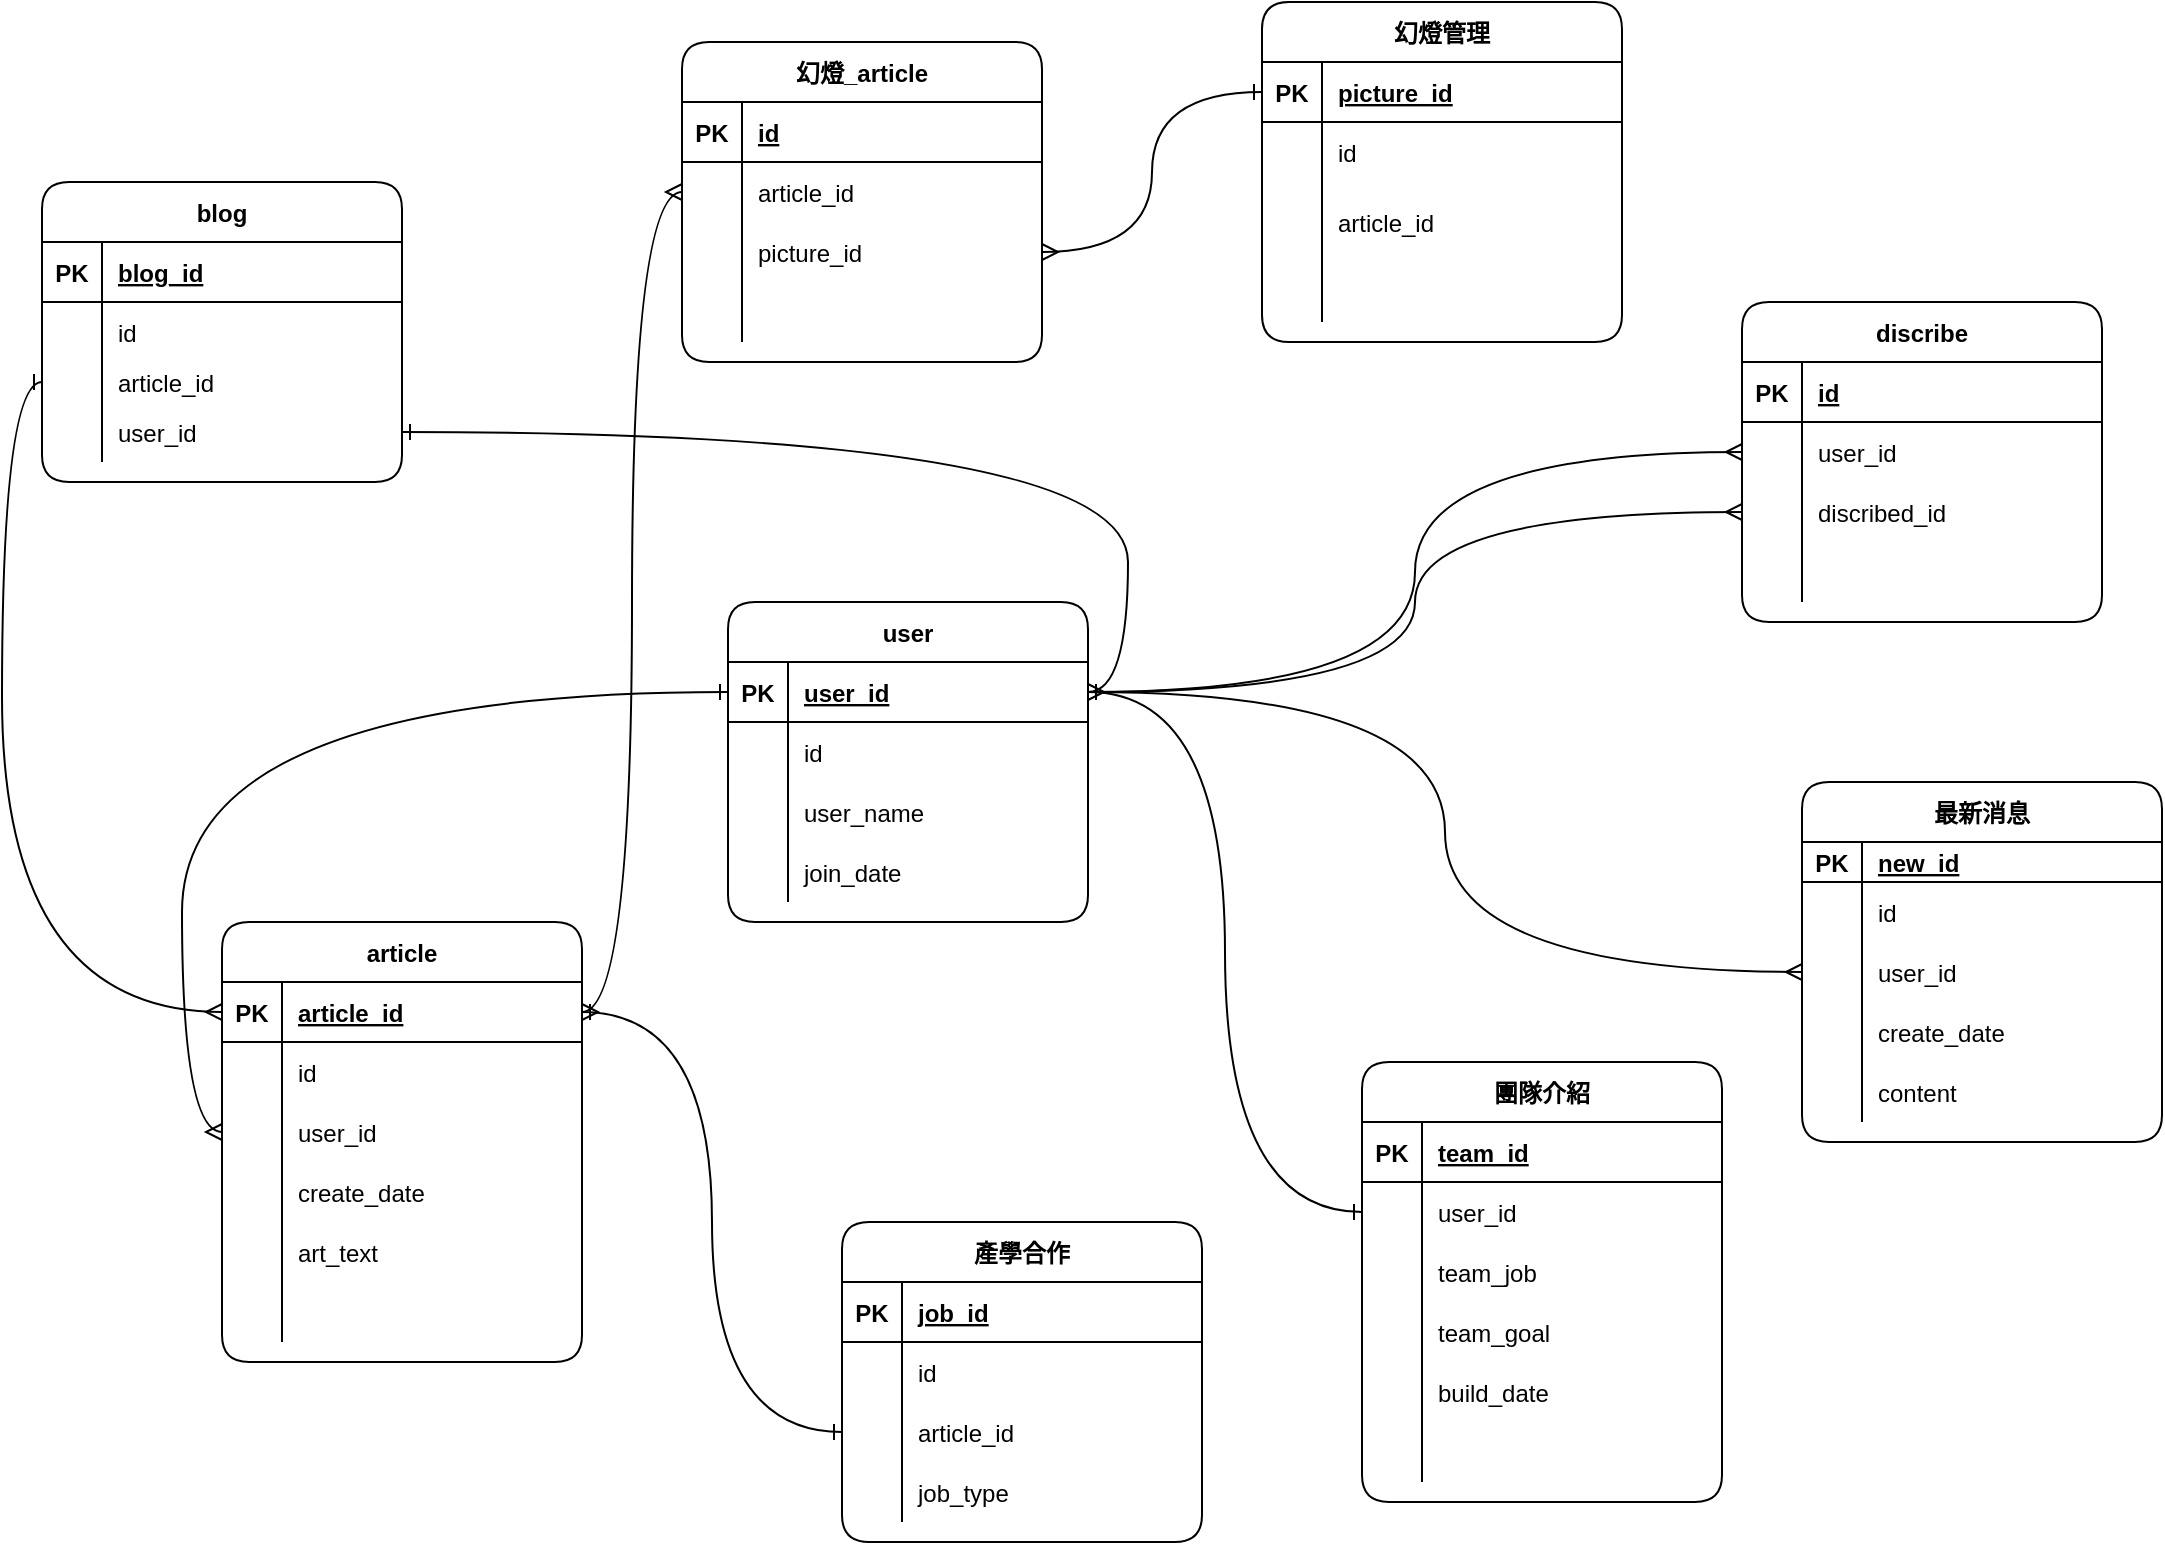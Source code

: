 <mxfile version="14.0.1" type="github">
  <diagram id="R2lEEEUBdFMjLlhIrx00" name="Page-1">
    <mxGraphModel dx="1422" dy="762" grid="1" gridSize="10" guides="1" tooltips="1" connect="1" arrows="1" fold="1" page="1" pageScale="1" pageWidth="583" pageHeight="827" math="0" shadow="0" extFonts="Permanent Marker^https://fonts.googleapis.com/css?family=Permanent+Marker">
      <root>
        <mxCell id="0" />
        <mxCell id="1" parent="0" />
        <mxCell id="cPtPqXqM4NVwdwL7rHtW-1" value="最新消息" style="shape=table;startSize=30;container=1;collapsible=1;childLayout=tableLayout;fixedRows=1;rowLines=0;fontStyle=1;align=center;resizeLast=1;rounded=1;" parent="1" vertex="1">
          <mxGeometry x="940" y="420" width="180" height="180" as="geometry" />
        </mxCell>
        <mxCell id="cPtPqXqM4NVwdwL7rHtW-2" value="" style="shape=partialRectangle;collapsible=0;dropTarget=0;pointerEvents=0;fillColor=none;top=0;left=0;bottom=1;right=0;points=[[0,0.5],[1,0.5]];portConstraint=eastwest;rounded=1;" parent="cPtPqXqM4NVwdwL7rHtW-1" vertex="1">
          <mxGeometry y="30" width="180" height="20" as="geometry" />
        </mxCell>
        <mxCell id="cPtPqXqM4NVwdwL7rHtW-3" value="PK" style="shape=partialRectangle;connectable=0;fillColor=none;top=0;left=0;bottom=0;right=0;fontStyle=1;overflow=hidden;rounded=1;" parent="cPtPqXqM4NVwdwL7rHtW-2" vertex="1">
          <mxGeometry width="30" height="20" as="geometry" />
        </mxCell>
        <mxCell id="cPtPqXqM4NVwdwL7rHtW-4" value="new_id" style="shape=partialRectangle;connectable=0;fillColor=none;top=0;left=0;bottom=0;right=0;align=left;spacingLeft=6;fontStyle=5;overflow=hidden;rounded=1;" parent="cPtPqXqM4NVwdwL7rHtW-2" vertex="1">
          <mxGeometry x="30" width="150" height="20" as="geometry" />
        </mxCell>
        <mxCell id="cPtPqXqM4NVwdwL7rHtW-5" value="" style="shape=partialRectangle;collapsible=0;dropTarget=0;pointerEvents=0;fillColor=none;top=0;left=0;bottom=0;right=0;points=[[0,0.5],[1,0.5]];portConstraint=eastwest;rounded=1;" parent="cPtPqXqM4NVwdwL7rHtW-1" vertex="1">
          <mxGeometry y="50" width="180" height="30" as="geometry" />
        </mxCell>
        <mxCell id="cPtPqXqM4NVwdwL7rHtW-6" value="" style="shape=partialRectangle;connectable=0;fillColor=none;top=0;left=0;bottom=0;right=0;editable=1;overflow=hidden;rounded=1;" parent="cPtPqXqM4NVwdwL7rHtW-5" vertex="1">
          <mxGeometry width="30" height="30" as="geometry" />
        </mxCell>
        <mxCell id="cPtPqXqM4NVwdwL7rHtW-7" value="id" style="shape=partialRectangle;connectable=0;fillColor=none;top=0;left=0;bottom=0;right=0;align=left;spacingLeft=6;overflow=hidden;rounded=1;" parent="cPtPqXqM4NVwdwL7rHtW-5" vertex="1">
          <mxGeometry x="30" width="150" height="30" as="geometry" />
        </mxCell>
        <mxCell id="cPtPqXqM4NVwdwL7rHtW-8" value="" style="shape=partialRectangle;collapsible=0;dropTarget=0;pointerEvents=0;fillColor=none;top=0;left=0;bottom=0;right=0;points=[[0,0.5],[1,0.5]];portConstraint=eastwest;rounded=1;" parent="cPtPqXqM4NVwdwL7rHtW-1" vertex="1">
          <mxGeometry y="80" width="180" height="30" as="geometry" />
        </mxCell>
        <mxCell id="cPtPqXqM4NVwdwL7rHtW-9" value="" style="shape=partialRectangle;connectable=0;fillColor=none;top=0;left=0;bottom=0;right=0;editable=1;overflow=hidden;rounded=1;" parent="cPtPqXqM4NVwdwL7rHtW-8" vertex="1">
          <mxGeometry width="30" height="30" as="geometry" />
        </mxCell>
        <mxCell id="cPtPqXqM4NVwdwL7rHtW-10" value="user_id" style="shape=partialRectangle;connectable=0;fillColor=none;top=0;left=0;bottom=0;right=0;align=left;spacingLeft=6;overflow=hidden;rounded=1;" parent="cPtPqXqM4NVwdwL7rHtW-8" vertex="1">
          <mxGeometry x="30" width="150" height="30" as="geometry" />
        </mxCell>
        <mxCell id="cPtPqXqM4NVwdwL7rHtW-11" value="" style="shape=partialRectangle;collapsible=0;dropTarget=0;pointerEvents=0;fillColor=none;top=0;left=0;bottom=0;right=0;points=[[0,0.5],[1,0.5]];portConstraint=eastwest;rounded=1;" parent="cPtPqXqM4NVwdwL7rHtW-1" vertex="1">
          <mxGeometry y="110" width="180" height="30" as="geometry" />
        </mxCell>
        <mxCell id="cPtPqXqM4NVwdwL7rHtW-12" value="" style="shape=partialRectangle;connectable=0;fillColor=none;top=0;left=0;bottom=0;right=0;editable=1;overflow=hidden;rounded=1;" parent="cPtPqXqM4NVwdwL7rHtW-11" vertex="1">
          <mxGeometry width="30" height="30" as="geometry" />
        </mxCell>
        <mxCell id="cPtPqXqM4NVwdwL7rHtW-13" value="create_date" style="shape=partialRectangle;connectable=0;fillColor=none;top=0;left=0;bottom=0;right=0;align=left;spacingLeft=6;overflow=hidden;rounded=1;" parent="cPtPqXqM4NVwdwL7rHtW-11" vertex="1">
          <mxGeometry x="30" width="150" height="30" as="geometry" />
        </mxCell>
        <mxCell id="cPtPqXqM4NVwdwL7rHtW-100" value="" style="shape=partialRectangle;collapsible=0;dropTarget=0;pointerEvents=0;fillColor=none;top=0;left=0;bottom=0;right=0;points=[[0,0.5],[1,0.5]];portConstraint=eastwest;rounded=1;" parent="cPtPqXqM4NVwdwL7rHtW-1" vertex="1">
          <mxGeometry y="140" width="180" height="30" as="geometry" />
        </mxCell>
        <mxCell id="cPtPqXqM4NVwdwL7rHtW-101" value="" style="shape=partialRectangle;connectable=0;fillColor=none;top=0;left=0;bottom=0;right=0;editable=1;overflow=hidden;rounded=1;" parent="cPtPqXqM4NVwdwL7rHtW-100" vertex="1">
          <mxGeometry width="30" height="30" as="geometry" />
        </mxCell>
        <mxCell id="cPtPqXqM4NVwdwL7rHtW-102" value="content" style="shape=partialRectangle;connectable=0;fillColor=none;top=0;left=0;bottom=0;right=0;align=left;spacingLeft=6;overflow=hidden;rounded=1;" parent="cPtPqXqM4NVwdwL7rHtW-100" vertex="1">
          <mxGeometry x="30" width="150" height="30" as="geometry" />
        </mxCell>
        <mxCell id="cPtPqXqM4NVwdwL7rHtW-14" value="user" style="shape=table;startSize=30;container=1;collapsible=1;childLayout=tableLayout;fixedRows=1;rowLines=0;fontStyle=1;align=center;resizeLast=1;rounded=1;" parent="1" vertex="1">
          <mxGeometry x="403" y="330" width="180" height="160" as="geometry" />
        </mxCell>
        <mxCell id="cPtPqXqM4NVwdwL7rHtW-15" value="" style="shape=partialRectangle;collapsible=0;dropTarget=0;pointerEvents=0;fillColor=none;top=0;left=0;bottom=1;right=0;points=[[0,0.5],[1,0.5]];portConstraint=eastwest;rounded=1;" parent="cPtPqXqM4NVwdwL7rHtW-14" vertex="1">
          <mxGeometry y="30" width="180" height="30" as="geometry" />
        </mxCell>
        <mxCell id="cPtPqXqM4NVwdwL7rHtW-16" value="PK" style="shape=partialRectangle;connectable=0;fillColor=none;top=0;left=0;bottom=0;right=0;fontStyle=1;overflow=hidden;rounded=1;" parent="cPtPqXqM4NVwdwL7rHtW-15" vertex="1">
          <mxGeometry width="30" height="30" as="geometry" />
        </mxCell>
        <mxCell id="cPtPqXqM4NVwdwL7rHtW-17" value="user_id" style="shape=partialRectangle;connectable=0;fillColor=none;top=0;left=0;bottom=0;right=0;align=left;spacingLeft=6;fontStyle=5;overflow=hidden;rounded=1;" parent="cPtPqXqM4NVwdwL7rHtW-15" vertex="1">
          <mxGeometry x="30" width="150" height="30" as="geometry" />
        </mxCell>
        <mxCell id="cPtPqXqM4NVwdwL7rHtW-18" value="" style="shape=partialRectangle;collapsible=0;dropTarget=0;pointerEvents=0;fillColor=none;top=0;left=0;bottom=0;right=0;points=[[0,0.5],[1,0.5]];portConstraint=eastwest;rounded=1;" parent="cPtPqXqM4NVwdwL7rHtW-14" vertex="1">
          <mxGeometry y="60" width="180" height="30" as="geometry" />
        </mxCell>
        <mxCell id="cPtPqXqM4NVwdwL7rHtW-19" value="" style="shape=partialRectangle;connectable=0;fillColor=none;top=0;left=0;bottom=0;right=0;editable=1;overflow=hidden;rounded=1;" parent="cPtPqXqM4NVwdwL7rHtW-18" vertex="1">
          <mxGeometry width="30" height="30" as="geometry" />
        </mxCell>
        <mxCell id="cPtPqXqM4NVwdwL7rHtW-20" value="id" style="shape=partialRectangle;connectable=0;fillColor=none;top=0;left=0;bottom=0;right=0;align=left;spacingLeft=6;overflow=hidden;rounded=1;" parent="cPtPqXqM4NVwdwL7rHtW-18" vertex="1">
          <mxGeometry x="30" width="150" height="30" as="geometry" />
        </mxCell>
        <mxCell id="cPtPqXqM4NVwdwL7rHtW-21" value="" style="shape=partialRectangle;collapsible=0;dropTarget=0;pointerEvents=0;fillColor=none;top=0;left=0;bottom=0;right=0;points=[[0,0.5],[1,0.5]];portConstraint=eastwest;rounded=1;" parent="cPtPqXqM4NVwdwL7rHtW-14" vertex="1">
          <mxGeometry y="90" width="180" height="30" as="geometry" />
        </mxCell>
        <mxCell id="cPtPqXqM4NVwdwL7rHtW-22" value="" style="shape=partialRectangle;connectable=0;fillColor=none;top=0;left=0;bottom=0;right=0;editable=1;overflow=hidden;rounded=1;" parent="cPtPqXqM4NVwdwL7rHtW-21" vertex="1">
          <mxGeometry width="30" height="30" as="geometry" />
        </mxCell>
        <mxCell id="cPtPqXqM4NVwdwL7rHtW-23" value="user_name" style="shape=partialRectangle;connectable=0;fillColor=none;top=0;left=0;bottom=0;right=0;align=left;spacingLeft=6;overflow=hidden;rounded=1;" parent="cPtPqXqM4NVwdwL7rHtW-21" vertex="1">
          <mxGeometry x="30" width="150" height="30" as="geometry" />
        </mxCell>
        <mxCell id="cPtPqXqM4NVwdwL7rHtW-24" value="" style="shape=partialRectangle;collapsible=0;dropTarget=0;pointerEvents=0;fillColor=none;top=0;left=0;bottom=0;right=0;points=[[0,0.5],[1,0.5]];portConstraint=eastwest;rounded=1;" parent="cPtPqXqM4NVwdwL7rHtW-14" vertex="1">
          <mxGeometry y="120" width="180" height="30" as="geometry" />
        </mxCell>
        <mxCell id="cPtPqXqM4NVwdwL7rHtW-25" value="" style="shape=partialRectangle;connectable=0;fillColor=none;top=0;left=0;bottom=0;right=0;editable=1;overflow=hidden;rounded=1;" parent="cPtPqXqM4NVwdwL7rHtW-24" vertex="1">
          <mxGeometry width="30" height="30" as="geometry" />
        </mxCell>
        <mxCell id="cPtPqXqM4NVwdwL7rHtW-26" value="join_date" style="shape=partialRectangle;connectable=0;fillColor=none;top=0;left=0;bottom=0;right=0;align=left;spacingLeft=6;overflow=hidden;rounded=1;" parent="cPtPqXqM4NVwdwL7rHtW-24" vertex="1">
          <mxGeometry x="30" width="150" height="30" as="geometry" />
        </mxCell>
        <mxCell id="cPtPqXqM4NVwdwL7rHtW-27" value="產學合作" style="shape=table;startSize=30;container=1;collapsible=1;childLayout=tableLayout;fixedRows=1;rowLines=0;fontStyle=1;align=center;resizeLast=1;rounded=1;" parent="1" vertex="1">
          <mxGeometry x="460" y="640" width="180" height="160" as="geometry" />
        </mxCell>
        <mxCell id="cPtPqXqM4NVwdwL7rHtW-28" value="" style="shape=partialRectangle;collapsible=0;dropTarget=0;pointerEvents=0;fillColor=none;top=0;left=0;bottom=1;right=0;points=[[0,0.5],[1,0.5]];portConstraint=eastwest;rounded=1;" parent="cPtPqXqM4NVwdwL7rHtW-27" vertex="1">
          <mxGeometry y="30" width="180" height="30" as="geometry" />
        </mxCell>
        <mxCell id="cPtPqXqM4NVwdwL7rHtW-29" value="PK" style="shape=partialRectangle;connectable=0;fillColor=none;top=0;left=0;bottom=0;right=0;fontStyle=1;overflow=hidden;rounded=1;" parent="cPtPqXqM4NVwdwL7rHtW-28" vertex="1">
          <mxGeometry width="30" height="30" as="geometry" />
        </mxCell>
        <mxCell id="cPtPqXqM4NVwdwL7rHtW-30" value="job_id" style="shape=partialRectangle;connectable=0;fillColor=none;top=0;left=0;bottom=0;right=0;align=left;spacingLeft=6;fontStyle=5;overflow=hidden;rounded=1;" parent="cPtPqXqM4NVwdwL7rHtW-28" vertex="1">
          <mxGeometry x="30" width="150" height="30" as="geometry" />
        </mxCell>
        <mxCell id="cPtPqXqM4NVwdwL7rHtW-37" value="" style="shape=partialRectangle;collapsible=0;dropTarget=0;pointerEvents=0;fillColor=none;top=0;left=0;bottom=0;right=0;points=[[0,0.5],[1,0.5]];portConstraint=eastwest;rounded=1;" parent="cPtPqXqM4NVwdwL7rHtW-27" vertex="1">
          <mxGeometry y="60" width="180" height="30" as="geometry" />
        </mxCell>
        <mxCell id="cPtPqXqM4NVwdwL7rHtW-38" value="" style="shape=partialRectangle;connectable=0;fillColor=none;top=0;left=0;bottom=0;right=0;editable=1;overflow=hidden;rounded=1;" parent="cPtPqXqM4NVwdwL7rHtW-37" vertex="1">
          <mxGeometry width="30" height="30" as="geometry" />
        </mxCell>
        <mxCell id="cPtPqXqM4NVwdwL7rHtW-39" value="id" style="shape=partialRectangle;connectable=0;fillColor=none;top=0;left=0;bottom=0;right=0;align=left;spacingLeft=6;overflow=hidden;rounded=1;" parent="cPtPqXqM4NVwdwL7rHtW-37" vertex="1">
          <mxGeometry x="30" width="150" height="30" as="geometry" />
        </mxCell>
        <mxCell id="cPtPqXqM4NVwdwL7rHtW-31" value="" style="shape=partialRectangle;collapsible=0;dropTarget=0;pointerEvents=0;fillColor=none;top=0;left=0;bottom=0;right=0;points=[[0,0.5],[1,0.5]];portConstraint=eastwest;rounded=1;" parent="cPtPqXqM4NVwdwL7rHtW-27" vertex="1">
          <mxGeometry y="90" width="180" height="30" as="geometry" />
        </mxCell>
        <mxCell id="cPtPqXqM4NVwdwL7rHtW-32" value="" style="shape=partialRectangle;connectable=0;fillColor=none;top=0;left=0;bottom=0;right=0;editable=1;overflow=hidden;rounded=1;" parent="cPtPqXqM4NVwdwL7rHtW-31" vertex="1">
          <mxGeometry width="30" height="30" as="geometry" />
        </mxCell>
        <mxCell id="cPtPqXqM4NVwdwL7rHtW-33" value="article_id" style="shape=partialRectangle;connectable=0;fillColor=none;top=0;left=0;bottom=0;right=0;align=left;spacingLeft=6;overflow=hidden;rounded=1;" parent="cPtPqXqM4NVwdwL7rHtW-31" vertex="1">
          <mxGeometry x="30" width="150" height="30" as="geometry" />
        </mxCell>
        <mxCell id="cPtPqXqM4NVwdwL7rHtW-34" value="" style="shape=partialRectangle;collapsible=0;dropTarget=0;pointerEvents=0;fillColor=none;top=0;left=0;bottom=0;right=0;points=[[0,0.5],[1,0.5]];portConstraint=eastwest;rounded=1;" parent="cPtPqXqM4NVwdwL7rHtW-27" vertex="1">
          <mxGeometry y="120" width="180" height="30" as="geometry" />
        </mxCell>
        <mxCell id="cPtPqXqM4NVwdwL7rHtW-35" value="" style="shape=partialRectangle;connectable=0;fillColor=none;top=0;left=0;bottom=0;right=0;editable=1;overflow=hidden;rounded=1;" parent="cPtPqXqM4NVwdwL7rHtW-34" vertex="1">
          <mxGeometry width="30" height="30" as="geometry" />
        </mxCell>
        <mxCell id="cPtPqXqM4NVwdwL7rHtW-36" value="job_type" style="shape=partialRectangle;connectable=0;fillColor=none;top=0;left=0;bottom=0;right=0;align=left;spacingLeft=6;overflow=hidden;rounded=1;" parent="cPtPqXqM4NVwdwL7rHtW-34" vertex="1">
          <mxGeometry x="30" width="150" height="30" as="geometry" />
        </mxCell>
        <mxCell id="cPtPqXqM4NVwdwL7rHtW-40" value="團隊介紹" style="shape=table;startSize=30;container=1;collapsible=1;childLayout=tableLayout;fixedRows=1;rowLines=0;fontStyle=1;align=center;resizeLast=1;rounded=1;" parent="1" vertex="1">
          <mxGeometry x="720" y="560" width="180" height="220" as="geometry" />
        </mxCell>
        <mxCell id="cPtPqXqM4NVwdwL7rHtW-41" value="" style="shape=partialRectangle;collapsible=0;dropTarget=0;pointerEvents=0;fillColor=none;top=0;left=0;bottom=1;right=0;points=[[0,0.5],[1,0.5]];portConstraint=eastwest;rounded=1;" parent="cPtPqXqM4NVwdwL7rHtW-40" vertex="1">
          <mxGeometry y="30" width="180" height="30" as="geometry" />
        </mxCell>
        <mxCell id="cPtPqXqM4NVwdwL7rHtW-42" value="PK" style="shape=partialRectangle;connectable=0;fillColor=none;top=0;left=0;bottom=0;right=0;fontStyle=1;overflow=hidden;rounded=1;" parent="cPtPqXqM4NVwdwL7rHtW-41" vertex="1">
          <mxGeometry width="30" height="30" as="geometry" />
        </mxCell>
        <mxCell id="cPtPqXqM4NVwdwL7rHtW-43" value="team_id" style="shape=partialRectangle;connectable=0;fillColor=none;top=0;left=0;bottom=0;right=0;align=left;spacingLeft=6;fontStyle=5;overflow=hidden;rounded=1;" parent="cPtPqXqM4NVwdwL7rHtW-41" vertex="1">
          <mxGeometry x="30" width="150" height="30" as="geometry" />
        </mxCell>
        <mxCell id="cPtPqXqM4NVwdwL7rHtW-44" value="" style="shape=partialRectangle;collapsible=0;dropTarget=0;pointerEvents=0;fillColor=none;top=0;left=0;bottom=0;right=0;points=[[0,0.5],[1,0.5]];portConstraint=eastwest;rounded=1;" parent="cPtPqXqM4NVwdwL7rHtW-40" vertex="1">
          <mxGeometry y="60" width="180" height="30" as="geometry" />
        </mxCell>
        <mxCell id="cPtPqXqM4NVwdwL7rHtW-45" value="" style="shape=partialRectangle;connectable=0;fillColor=none;top=0;left=0;bottom=0;right=0;editable=1;overflow=hidden;rounded=1;" parent="cPtPqXqM4NVwdwL7rHtW-44" vertex="1">
          <mxGeometry width="30" height="30" as="geometry" />
        </mxCell>
        <mxCell id="cPtPqXqM4NVwdwL7rHtW-46" value="user_id" style="shape=partialRectangle;connectable=0;fillColor=none;top=0;left=0;bottom=0;right=0;align=left;spacingLeft=6;overflow=hidden;rounded=1;" parent="cPtPqXqM4NVwdwL7rHtW-44" vertex="1">
          <mxGeometry x="30" width="150" height="30" as="geometry" />
        </mxCell>
        <mxCell id="cPtPqXqM4NVwdwL7rHtW-47" value="" style="shape=partialRectangle;collapsible=0;dropTarget=0;pointerEvents=0;fillColor=none;top=0;left=0;bottom=0;right=0;points=[[0,0.5],[1,0.5]];portConstraint=eastwest;rounded=1;" parent="cPtPqXqM4NVwdwL7rHtW-40" vertex="1">
          <mxGeometry y="90" width="180" height="30" as="geometry" />
        </mxCell>
        <mxCell id="cPtPqXqM4NVwdwL7rHtW-48" value="" style="shape=partialRectangle;connectable=0;fillColor=none;top=0;left=0;bottom=0;right=0;editable=1;overflow=hidden;rounded=1;" parent="cPtPqXqM4NVwdwL7rHtW-47" vertex="1">
          <mxGeometry width="30" height="30" as="geometry" />
        </mxCell>
        <mxCell id="cPtPqXqM4NVwdwL7rHtW-49" value="team_job" style="shape=partialRectangle;connectable=0;fillColor=none;top=0;left=0;bottom=0;right=0;align=left;spacingLeft=6;overflow=hidden;rounded=1;" parent="cPtPqXqM4NVwdwL7rHtW-47" vertex="1">
          <mxGeometry x="30" width="150" height="30" as="geometry" />
        </mxCell>
        <mxCell id="cPtPqXqM4NVwdwL7rHtW-50" value="" style="shape=partialRectangle;collapsible=0;dropTarget=0;pointerEvents=0;fillColor=none;top=0;left=0;bottom=0;right=0;points=[[0,0.5],[1,0.5]];portConstraint=eastwest;rounded=1;" parent="cPtPqXqM4NVwdwL7rHtW-40" vertex="1">
          <mxGeometry y="120" width="180" height="30" as="geometry" />
        </mxCell>
        <mxCell id="cPtPqXqM4NVwdwL7rHtW-51" value="" style="shape=partialRectangle;connectable=0;fillColor=none;top=0;left=0;bottom=0;right=0;editable=1;overflow=hidden;rounded=1;" parent="cPtPqXqM4NVwdwL7rHtW-50" vertex="1">
          <mxGeometry width="30" height="30" as="geometry" />
        </mxCell>
        <mxCell id="cPtPqXqM4NVwdwL7rHtW-52" value="team_goal" style="shape=partialRectangle;connectable=0;fillColor=none;top=0;left=0;bottom=0;right=0;align=left;spacingLeft=6;overflow=hidden;rounded=1;" parent="cPtPqXqM4NVwdwL7rHtW-50" vertex="1">
          <mxGeometry x="30" width="150" height="30" as="geometry" />
        </mxCell>
        <mxCell id="cPtPqXqM4NVwdwL7rHtW-93" value="" style="shape=partialRectangle;collapsible=0;dropTarget=0;pointerEvents=0;fillColor=none;top=0;left=0;bottom=0;right=0;points=[[0,0.5],[1,0.5]];portConstraint=eastwest;rounded=1;" parent="cPtPqXqM4NVwdwL7rHtW-40" vertex="1">
          <mxGeometry y="150" width="180" height="30" as="geometry" />
        </mxCell>
        <mxCell id="cPtPqXqM4NVwdwL7rHtW-94" value="" style="shape=partialRectangle;connectable=0;fillColor=none;top=0;left=0;bottom=0;right=0;editable=1;overflow=hidden;rounded=1;" parent="cPtPqXqM4NVwdwL7rHtW-93" vertex="1">
          <mxGeometry width="30" height="30" as="geometry" />
        </mxCell>
        <mxCell id="cPtPqXqM4NVwdwL7rHtW-95" value="build_date" style="shape=partialRectangle;connectable=0;fillColor=none;top=0;left=0;bottom=0;right=0;align=left;spacingLeft=6;overflow=hidden;rounded=1;" parent="cPtPqXqM4NVwdwL7rHtW-93" vertex="1">
          <mxGeometry x="30" width="150" height="30" as="geometry" />
        </mxCell>
        <mxCell id="cPtPqXqM4NVwdwL7rHtW-96" value="" style="shape=partialRectangle;collapsible=0;dropTarget=0;pointerEvents=0;fillColor=none;top=0;left=0;bottom=0;right=0;points=[[0,0.5],[1,0.5]];portConstraint=eastwest;rounded=1;" parent="cPtPqXqM4NVwdwL7rHtW-40" vertex="1">
          <mxGeometry y="180" width="180" height="30" as="geometry" />
        </mxCell>
        <mxCell id="cPtPqXqM4NVwdwL7rHtW-97" value="" style="shape=partialRectangle;connectable=0;fillColor=none;top=0;left=0;bottom=0;right=0;editable=1;overflow=hidden;rounded=1;" parent="cPtPqXqM4NVwdwL7rHtW-96" vertex="1">
          <mxGeometry width="30" height="30" as="geometry" />
        </mxCell>
        <mxCell id="cPtPqXqM4NVwdwL7rHtW-98" value="" style="shape=partialRectangle;connectable=0;fillColor=none;top=0;left=0;bottom=0;right=0;align=left;spacingLeft=6;overflow=hidden;rounded=1;" parent="cPtPqXqM4NVwdwL7rHtW-96" vertex="1">
          <mxGeometry x="30" width="150" height="30" as="geometry" />
        </mxCell>
        <mxCell id="cPtPqXqM4NVwdwL7rHtW-53" value="blog" style="shape=table;startSize=30;container=1;collapsible=1;childLayout=tableLayout;fixedRows=1;rowLines=0;fontStyle=1;align=center;resizeLast=1;rounded=1;" parent="1" vertex="1">
          <mxGeometry x="60" y="120" width="180" height="150" as="geometry" />
        </mxCell>
        <mxCell id="cPtPqXqM4NVwdwL7rHtW-54" value="" style="shape=partialRectangle;collapsible=0;dropTarget=0;pointerEvents=0;fillColor=none;top=0;left=0;bottom=1;right=0;points=[[0,0.5],[1,0.5]];portConstraint=eastwest;rounded=1;" parent="cPtPqXqM4NVwdwL7rHtW-53" vertex="1">
          <mxGeometry y="30" width="180" height="30" as="geometry" />
        </mxCell>
        <mxCell id="cPtPqXqM4NVwdwL7rHtW-55" value="PK" style="shape=partialRectangle;connectable=0;fillColor=none;top=0;left=0;bottom=0;right=0;fontStyle=1;overflow=hidden;rounded=1;" parent="cPtPqXqM4NVwdwL7rHtW-54" vertex="1">
          <mxGeometry width="30" height="30" as="geometry" />
        </mxCell>
        <mxCell id="cPtPqXqM4NVwdwL7rHtW-56" value="blog_id" style="shape=partialRectangle;connectable=0;fillColor=none;top=0;left=0;bottom=0;right=0;align=left;spacingLeft=6;fontStyle=5;overflow=hidden;rounded=1;" parent="cPtPqXqM4NVwdwL7rHtW-54" vertex="1">
          <mxGeometry x="30" width="150" height="30" as="geometry" />
        </mxCell>
        <mxCell id="cPtPqXqM4NVwdwL7rHtW-57" value="" style="shape=partialRectangle;collapsible=0;dropTarget=0;pointerEvents=0;fillColor=none;top=0;left=0;bottom=0;right=0;points=[[0,0.5],[1,0.5]];portConstraint=eastwest;rounded=1;" parent="cPtPqXqM4NVwdwL7rHtW-53" vertex="1">
          <mxGeometry y="60" width="180" height="30" as="geometry" />
        </mxCell>
        <mxCell id="cPtPqXqM4NVwdwL7rHtW-58" value="" style="shape=partialRectangle;connectable=0;fillColor=none;top=0;left=0;bottom=0;right=0;editable=1;overflow=hidden;rounded=1;" parent="cPtPqXqM4NVwdwL7rHtW-57" vertex="1">
          <mxGeometry width="30" height="30" as="geometry" />
        </mxCell>
        <mxCell id="cPtPqXqM4NVwdwL7rHtW-59" value="id" style="shape=partialRectangle;connectable=0;fillColor=none;top=0;left=0;bottom=0;right=0;align=left;spacingLeft=6;overflow=hidden;rounded=1;" parent="cPtPqXqM4NVwdwL7rHtW-57" vertex="1">
          <mxGeometry x="30" width="150" height="30" as="geometry" />
        </mxCell>
        <mxCell id="cPtPqXqM4NVwdwL7rHtW-60" value="" style="shape=partialRectangle;collapsible=0;dropTarget=0;pointerEvents=0;fillColor=none;top=0;left=0;bottom=0;right=0;points=[[0,0.5],[1,0.5]];portConstraint=eastwest;rounded=1;" parent="cPtPqXqM4NVwdwL7rHtW-53" vertex="1">
          <mxGeometry y="90" width="180" height="20" as="geometry" />
        </mxCell>
        <mxCell id="cPtPqXqM4NVwdwL7rHtW-61" value="" style="shape=partialRectangle;connectable=0;fillColor=none;top=0;left=0;bottom=0;right=0;editable=1;overflow=hidden;rounded=1;" parent="cPtPqXqM4NVwdwL7rHtW-60" vertex="1">
          <mxGeometry width="30" height="20" as="geometry" />
        </mxCell>
        <mxCell id="cPtPqXqM4NVwdwL7rHtW-62" value="article_id" style="shape=partialRectangle;connectable=0;fillColor=none;top=0;left=0;bottom=0;right=0;align=left;spacingLeft=6;overflow=hidden;rounded=1;" parent="cPtPqXqM4NVwdwL7rHtW-60" vertex="1">
          <mxGeometry x="30" width="150" height="20" as="geometry" />
        </mxCell>
        <mxCell id="cPtPqXqM4NVwdwL7rHtW-63" value="" style="shape=partialRectangle;collapsible=0;dropTarget=0;pointerEvents=0;fillColor=none;top=0;left=0;bottom=0;right=0;points=[[0,0.5],[1,0.5]];portConstraint=eastwest;rounded=1;" parent="cPtPqXqM4NVwdwL7rHtW-53" vertex="1">
          <mxGeometry y="110" width="180" height="30" as="geometry" />
        </mxCell>
        <mxCell id="cPtPqXqM4NVwdwL7rHtW-64" value="" style="shape=partialRectangle;connectable=0;fillColor=none;top=0;left=0;bottom=0;right=0;editable=1;overflow=hidden;rounded=1;" parent="cPtPqXqM4NVwdwL7rHtW-63" vertex="1">
          <mxGeometry width="30" height="30" as="geometry" />
        </mxCell>
        <mxCell id="cPtPqXqM4NVwdwL7rHtW-65" value="user_id" style="shape=partialRectangle;connectable=0;fillColor=none;top=0;left=0;bottom=0;right=0;align=left;spacingLeft=6;overflow=hidden;rounded=1;" parent="cPtPqXqM4NVwdwL7rHtW-63" vertex="1">
          <mxGeometry x="30" width="150" height="30" as="geometry" />
        </mxCell>
        <mxCell id="cPtPqXqM4NVwdwL7rHtW-67" value="article" style="shape=table;startSize=30;container=1;collapsible=1;childLayout=tableLayout;fixedRows=1;rowLines=0;fontStyle=1;align=center;resizeLast=1;rounded=1;" parent="1" vertex="1">
          <mxGeometry x="150" y="490" width="180" height="220" as="geometry" />
        </mxCell>
        <mxCell id="cPtPqXqM4NVwdwL7rHtW-68" value="" style="shape=partialRectangle;collapsible=0;dropTarget=0;pointerEvents=0;fillColor=none;top=0;left=0;bottom=1;right=0;points=[[0,0.5],[1,0.5]];portConstraint=eastwest;rounded=1;" parent="cPtPqXqM4NVwdwL7rHtW-67" vertex="1">
          <mxGeometry y="30" width="180" height="30" as="geometry" />
        </mxCell>
        <mxCell id="cPtPqXqM4NVwdwL7rHtW-69" value="PK" style="shape=partialRectangle;connectable=0;fillColor=none;top=0;left=0;bottom=0;right=0;fontStyle=1;overflow=hidden;rounded=1;" parent="cPtPqXqM4NVwdwL7rHtW-68" vertex="1">
          <mxGeometry width="30" height="30" as="geometry" />
        </mxCell>
        <mxCell id="cPtPqXqM4NVwdwL7rHtW-70" value="article_id" style="shape=partialRectangle;connectable=0;fillColor=none;top=0;left=0;bottom=0;right=0;align=left;spacingLeft=6;fontStyle=5;overflow=hidden;rounded=1;" parent="cPtPqXqM4NVwdwL7rHtW-68" vertex="1">
          <mxGeometry x="30" width="150" height="30" as="geometry" />
        </mxCell>
        <mxCell id="cPtPqXqM4NVwdwL7rHtW-71" value="" style="shape=partialRectangle;collapsible=0;dropTarget=0;pointerEvents=0;fillColor=none;top=0;left=0;bottom=0;right=0;points=[[0,0.5],[1,0.5]];portConstraint=eastwest;rounded=1;" parent="cPtPqXqM4NVwdwL7rHtW-67" vertex="1">
          <mxGeometry y="60" width="180" height="30" as="geometry" />
        </mxCell>
        <mxCell id="cPtPqXqM4NVwdwL7rHtW-72" value="" style="shape=partialRectangle;connectable=0;fillColor=none;top=0;left=0;bottom=0;right=0;editable=1;overflow=hidden;rounded=1;" parent="cPtPqXqM4NVwdwL7rHtW-71" vertex="1">
          <mxGeometry width="30" height="30" as="geometry" />
        </mxCell>
        <mxCell id="cPtPqXqM4NVwdwL7rHtW-73" value="id" style="shape=partialRectangle;connectable=0;fillColor=none;top=0;left=0;bottom=0;right=0;align=left;spacingLeft=6;overflow=hidden;rounded=1;" parent="cPtPqXqM4NVwdwL7rHtW-71" vertex="1">
          <mxGeometry x="30" width="150" height="30" as="geometry" />
        </mxCell>
        <mxCell id="cPtPqXqM4NVwdwL7rHtW-74" value="" style="shape=partialRectangle;collapsible=0;dropTarget=0;pointerEvents=0;fillColor=none;top=0;left=0;bottom=0;right=0;points=[[0,0.5],[1,0.5]];portConstraint=eastwest;rounded=1;" parent="cPtPqXqM4NVwdwL7rHtW-67" vertex="1">
          <mxGeometry y="90" width="180" height="30" as="geometry" />
        </mxCell>
        <mxCell id="cPtPqXqM4NVwdwL7rHtW-75" value="" style="shape=partialRectangle;connectable=0;fillColor=none;top=0;left=0;bottom=0;right=0;editable=1;overflow=hidden;rounded=1;" parent="cPtPqXqM4NVwdwL7rHtW-74" vertex="1">
          <mxGeometry width="30" height="30" as="geometry" />
        </mxCell>
        <mxCell id="cPtPqXqM4NVwdwL7rHtW-76" value="user_id" style="shape=partialRectangle;connectable=0;fillColor=none;top=0;left=0;bottom=0;right=0;align=left;spacingLeft=6;overflow=hidden;rounded=1;" parent="cPtPqXqM4NVwdwL7rHtW-74" vertex="1">
          <mxGeometry x="30" width="150" height="30" as="geometry" />
        </mxCell>
        <mxCell id="cPtPqXqM4NVwdwL7rHtW-77" value="" style="shape=partialRectangle;collapsible=0;dropTarget=0;pointerEvents=0;fillColor=none;top=0;left=0;bottom=0;right=0;points=[[0,0.5],[1,0.5]];portConstraint=eastwest;rounded=1;" parent="cPtPqXqM4NVwdwL7rHtW-67" vertex="1">
          <mxGeometry y="120" width="180" height="30" as="geometry" />
        </mxCell>
        <mxCell id="cPtPqXqM4NVwdwL7rHtW-78" value="" style="shape=partialRectangle;connectable=0;fillColor=none;top=0;left=0;bottom=0;right=0;editable=1;overflow=hidden;rounded=1;" parent="cPtPqXqM4NVwdwL7rHtW-77" vertex="1">
          <mxGeometry width="30" height="30" as="geometry" />
        </mxCell>
        <mxCell id="cPtPqXqM4NVwdwL7rHtW-79" value="create_date" style="shape=partialRectangle;connectable=0;fillColor=none;top=0;left=0;bottom=0;right=0;align=left;spacingLeft=6;overflow=hidden;rounded=1;" parent="cPtPqXqM4NVwdwL7rHtW-77" vertex="1">
          <mxGeometry x="30" width="150" height="30" as="geometry" />
        </mxCell>
        <mxCell id="cPtPqXqM4NVwdwL7rHtW-86" value="" style="shape=partialRectangle;collapsible=0;dropTarget=0;pointerEvents=0;fillColor=none;top=0;left=0;bottom=0;right=0;points=[[0,0.5],[1,0.5]];portConstraint=eastwest;rounded=1;" parent="cPtPqXqM4NVwdwL7rHtW-67" vertex="1">
          <mxGeometry y="150" width="180" height="30" as="geometry" />
        </mxCell>
        <mxCell id="cPtPqXqM4NVwdwL7rHtW-87" value="" style="shape=partialRectangle;connectable=0;fillColor=none;top=0;left=0;bottom=0;right=0;editable=1;overflow=hidden;rounded=1;" parent="cPtPqXqM4NVwdwL7rHtW-86" vertex="1">
          <mxGeometry width="30" height="30" as="geometry" />
        </mxCell>
        <mxCell id="cPtPqXqM4NVwdwL7rHtW-88" value="art_text" style="shape=partialRectangle;connectable=0;fillColor=none;top=0;left=0;bottom=0;right=0;align=left;spacingLeft=6;overflow=hidden;rounded=1;" parent="cPtPqXqM4NVwdwL7rHtW-86" vertex="1">
          <mxGeometry x="30" width="150" height="30" as="geometry" />
        </mxCell>
        <mxCell id="cPtPqXqM4NVwdwL7rHtW-89" value="" style="shape=partialRectangle;collapsible=0;dropTarget=0;pointerEvents=0;fillColor=none;top=0;left=0;bottom=0;right=0;points=[[0,0.5],[1,0.5]];portConstraint=eastwest;rounded=1;" parent="cPtPqXqM4NVwdwL7rHtW-67" vertex="1">
          <mxGeometry y="180" width="180" height="30" as="geometry" />
        </mxCell>
        <mxCell id="cPtPqXqM4NVwdwL7rHtW-90" value="" style="shape=partialRectangle;connectable=0;fillColor=none;top=0;left=0;bottom=0;right=0;editable=1;overflow=hidden;rounded=1;" parent="cPtPqXqM4NVwdwL7rHtW-89" vertex="1">
          <mxGeometry width="30" height="30" as="geometry" />
        </mxCell>
        <mxCell id="cPtPqXqM4NVwdwL7rHtW-91" value="" style="shape=partialRectangle;connectable=0;fillColor=none;top=0;left=0;bottom=0;right=0;align=left;spacingLeft=6;overflow=hidden;rounded=1;" parent="cPtPqXqM4NVwdwL7rHtW-89" vertex="1">
          <mxGeometry x="30" width="150" height="30" as="geometry" />
        </mxCell>
        <mxCell id="cPtPqXqM4NVwdwL7rHtW-80" style="edgeStyle=orthogonalEdgeStyle;orthogonalLoop=1;jettySize=auto;html=1;entryX=0;entryY=0.5;entryDx=0;entryDy=0;startArrow=ERone;startFill=0;endArrow=ERmany;endFill=0;exitX=0;exitY=0.5;exitDx=0;exitDy=0;curved=1;" parent="1" source="cPtPqXqM4NVwdwL7rHtW-60" target="cPtPqXqM4NVwdwL7rHtW-68" edge="1">
          <mxGeometry relative="1" as="geometry" />
        </mxCell>
        <mxCell id="cPtPqXqM4NVwdwL7rHtW-81" style="edgeStyle=orthogonalEdgeStyle;orthogonalLoop=1;jettySize=auto;html=1;exitX=1;exitY=0.5;exitDx=0;exitDy=0;entryX=1;entryY=0.5;entryDx=0;entryDy=0;startArrow=ERone;startFill=0;endArrow=ERone;endFill=0;curved=1;" parent="1" source="cPtPqXqM4NVwdwL7rHtW-63" target="cPtPqXqM4NVwdwL7rHtW-15" edge="1">
          <mxGeometry relative="1" as="geometry" />
        </mxCell>
        <mxCell id="cPtPqXqM4NVwdwL7rHtW-82" style="edgeStyle=orthogonalEdgeStyle;orthogonalLoop=1;jettySize=auto;html=1;entryX=0;entryY=0.5;entryDx=0;entryDy=0;startArrow=ERone;startFill=0;endArrow=ERmany;endFill=0;curved=1;" parent="1" source="cPtPqXqM4NVwdwL7rHtW-15" target="cPtPqXqM4NVwdwL7rHtW-74" edge="1">
          <mxGeometry relative="1" as="geometry" />
        </mxCell>
        <mxCell id="cPtPqXqM4NVwdwL7rHtW-92" style="edgeStyle=orthogonalEdgeStyle;orthogonalLoop=1;jettySize=auto;html=1;entryX=1;entryY=0.5;entryDx=0;entryDy=0;startArrow=ERone;startFill=0;endArrow=ERmany;endFill=0;curved=1;" parent="1" source="cPtPqXqM4NVwdwL7rHtW-31" target="cPtPqXqM4NVwdwL7rHtW-68" edge="1">
          <mxGeometry relative="1" as="geometry" />
        </mxCell>
        <mxCell id="cPtPqXqM4NVwdwL7rHtW-99" style="edgeStyle=orthogonalEdgeStyle;orthogonalLoop=1;jettySize=auto;html=1;entryX=0;entryY=0.5;entryDx=0;entryDy=0;startArrow=ERmany;startFill=0;endArrow=ERone;endFill=0;curved=1;" parent="1" source="cPtPqXqM4NVwdwL7rHtW-15" target="cPtPqXqM4NVwdwL7rHtW-44" edge="1">
          <mxGeometry relative="1" as="geometry" />
        </mxCell>
        <mxCell id="cPtPqXqM4NVwdwL7rHtW-103" style="edgeStyle=orthogonalEdgeStyle;orthogonalLoop=1;jettySize=auto;html=1;exitX=0;exitY=0.5;exitDx=0;exitDy=0;entryX=1;entryY=0.5;entryDx=0;entryDy=0;startArrow=ERmany;startFill=0;endArrow=ERone;endFill=0;curved=1;" parent="1" source="cPtPqXqM4NVwdwL7rHtW-8" target="cPtPqXqM4NVwdwL7rHtW-15" edge="1">
          <mxGeometry relative="1" as="geometry" />
        </mxCell>
        <mxCell id="AdDkIVXgg5J95T2cVmyW-1" value="幻燈管理" style="shape=table;startSize=30;container=1;collapsible=1;childLayout=tableLayout;fixedRows=1;rowLines=0;fontStyle=1;align=center;resizeLast=1;rounded=1;" vertex="1" parent="1">
          <mxGeometry x="670" y="30" width="180" height="170" as="geometry" />
        </mxCell>
        <mxCell id="AdDkIVXgg5J95T2cVmyW-2" value="" style="shape=partialRectangle;collapsible=0;dropTarget=0;pointerEvents=0;fillColor=none;top=0;left=0;bottom=1;right=0;points=[[0,0.5],[1,0.5]];portConstraint=eastwest;rounded=1;" vertex="1" parent="AdDkIVXgg5J95T2cVmyW-1">
          <mxGeometry y="30" width="180" height="30" as="geometry" />
        </mxCell>
        <mxCell id="AdDkIVXgg5J95T2cVmyW-3" value="PK" style="shape=partialRectangle;connectable=0;fillColor=none;top=0;left=0;bottom=0;right=0;fontStyle=1;overflow=hidden;rounded=1;" vertex="1" parent="AdDkIVXgg5J95T2cVmyW-2">
          <mxGeometry width="30" height="30" as="geometry" />
        </mxCell>
        <mxCell id="AdDkIVXgg5J95T2cVmyW-4" value="picture_id" style="shape=partialRectangle;connectable=0;fillColor=none;top=0;left=0;bottom=0;right=0;align=left;spacingLeft=6;fontStyle=5;overflow=hidden;rounded=1;" vertex="1" parent="AdDkIVXgg5J95T2cVmyW-2">
          <mxGeometry x="30" width="150" height="30" as="geometry" />
        </mxCell>
        <mxCell id="AdDkIVXgg5J95T2cVmyW-5" value="" style="shape=partialRectangle;collapsible=0;dropTarget=0;pointerEvents=0;fillColor=none;top=0;left=0;bottom=0;right=0;points=[[0,0.5],[1,0.5]];portConstraint=eastwest;rounded=1;" vertex="1" parent="AdDkIVXgg5J95T2cVmyW-1">
          <mxGeometry y="60" width="180" height="30" as="geometry" />
        </mxCell>
        <mxCell id="AdDkIVXgg5J95T2cVmyW-6" value="" style="shape=partialRectangle;connectable=0;fillColor=none;top=0;left=0;bottom=0;right=0;editable=1;overflow=hidden;rounded=1;" vertex="1" parent="AdDkIVXgg5J95T2cVmyW-5">
          <mxGeometry width="30" height="30" as="geometry" />
        </mxCell>
        <mxCell id="AdDkIVXgg5J95T2cVmyW-7" value="id" style="shape=partialRectangle;connectable=0;fillColor=none;top=0;left=0;bottom=0;right=0;align=left;spacingLeft=6;overflow=hidden;rounded=1;" vertex="1" parent="AdDkIVXgg5J95T2cVmyW-5">
          <mxGeometry x="30" width="150" height="30" as="geometry" />
        </mxCell>
        <mxCell id="AdDkIVXgg5J95T2cVmyW-8" value="" style="shape=partialRectangle;collapsible=0;dropTarget=0;pointerEvents=0;fillColor=none;top=0;left=0;bottom=0;right=0;points=[[0,0.5],[1,0.5]];portConstraint=eastwest;rounded=1;" vertex="1" parent="AdDkIVXgg5J95T2cVmyW-1">
          <mxGeometry y="90" width="180" height="40" as="geometry" />
        </mxCell>
        <mxCell id="AdDkIVXgg5J95T2cVmyW-9" value="" style="shape=partialRectangle;connectable=0;fillColor=none;top=0;left=0;bottom=0;right=0;editable=1;overflow=hidden;rounded=1;" vertex="1" parent="AdDkIVXgg5J95T2cVmyW-8">
          <mxGeometry width="30" height="40" as="geometry" />
        </mxCell>
        <mxCell id="AdDkIVXgg5J95T2cVmyW-10" value="article_id" style="shape=partialRectangle;connectable=0;fillColor=none;top=0;left=0;bottom=0;right=0;align=left;spacingLeft=6;overflow=hidden;rounded=1;" vertex="1" parent="AdDkIVXgg5J95T2cVmyW-8">
          <mxGeometry x="30" width="150" height="40" as="geometry" />
        </mxCell>
        <mxCell id="AdDkIVXgg5J95T2cVmyW-11" value="" style="shape=partialRectangle;collapsible=0;dropTarget=0;pointerEvents=0;fillColor=none;top=0;left=0;bottom=0;right=0;points=[[0,0.5],[1,0.5]];portConstraint=eastwest;rounded=1;" vertex="1" parent="AdDkIVXgg5J95T2cVmyW-1">
          <mxGeometry y="130" width="180" height="30" as="geometry" />
        </mxCell>
        <mxCell id="AdDkIVXgg5J95T2cVmyW-12" value="" style="shape=partialRectangle;connectable=0;fillColor=none;top=0;left=0;bottom=0;right=0;editable=1;overflow=hidden;rounded=1;" vertex="1" parent="AdDkIVXgg5J95T2cVmyW-11">
          <mxGeometry width="30" height="30" as="geometry" />
        </mxCell>
        <mxCell id="AdDkIVXgg5J95T2cVmyW-13" value="" style="shape=partialRectangle;connectable=0;fillColor=none;top=0;left=0;bottom=0;right=0;align=left;spacingLeft=6;overflow=hidden;rounded=1;" vertex="1" parent="AdDkIVXgg5J95T2cVmyW-11">
          <mxGeometry x="30" width="150" height="30" as="geometry" />
        </mxCell>
        <mxCell id="AdDkIVXgg5J95T2cVmyW-15" value="幻燈_article" style="shape=table;startSize=30;container=1;collapsible=1;childLayout=tableLayout;fixedRows=1;rowLines=0;fontStyle=1;align=center;resizeLast=1;rounded=1;" vertex="1" parent="1">
          <mxGeometry x="380" y="50" width="180" height="160" as="geometry" />
        </mxCell>
        <mxCell id="AdDkIVXgg5J95T2cVmyW-16" value="" style="shape=partialRectangle;collapsible=0;dropTarget=0;pointerEvents=0;fillColor=none;top=0;left=0;bottom=1;right=0;points=[[0,0.5],[1,0.5]];portConstraint=eastwest;rounded=1;" vertex="1" parent="AdDkIVXgg5J95T2cVmyW-15">
          <mxGeometry y="30" width="180" height="30" as="geometry" />
        </mxCell>
        <mxCell id="AdDkIVXgg5J95T2cVmyW-17" value="PK" style="shape=partialRectangle;connectable=0;fillColor=none;top=0;left=0;bottom=0;right=0;fontStyle=1;overflow=hidden;rounded=1;" vertex="1" parent="AdDkIVXgg5J95T2cVmyW-16">
          <mxGeometry width="30" height="30" as="geometry" />
        </mxCell>
        <mxCell id="AdDkIVXgg5J95T2cVmyW-18" value="id" style="shape=partialRectangle;connectable=0;fillColor=none;top=0;left=0;bottom=0;right=0;align=left;spacingLeft=6;fontStyle=5;overflow=hidden;rounded=1;" vertex="1" parent="AdDkIVXgg5J95T2cVmyW-16">
          <mxGeometry x="30" width="150" height="30" as="geometry" />
        </mxCell>
        <mxCell id="AdDkIVXgg5J95T2cVmyW-19" value="" style="shape=partialRectangle;collapsible=0;dropTarget=0;pointerEvents=0;fillColor=none;top=0;left=0;bottom=0;right=0;points=[[0,0.5],[1,0.5]];portConstraint=eastwest;rounded=1;" vertex="1" parent="AdDkIVXgg5J95T2cVmyW-15">
          <mxGeometry y="60" width="180" height="30" as="geometry" />
        </mxCell>
        <mxCell id="AdDkIVXgg5J95T2cVmyW-20" value="" style="shape=partialRectangle;connectable=0;fillColor=none;top=0;left=0;bottom=0;right=0;editable=1;overflow=hidden;rounded=1;" vertex="1" parent="AdDkIVXgg5J95T2cVmyW-19">
          <mxGeometry width="30" height="30" as="geometry" />
        </mxCell>
        <mxCell id="AdDkIVXgg5J95T2cVmyW-21" value="article_id" style="shape=partialRectangle;connectable=0;fillColor=none;top=0;left=0;bottom=0;right=0;align=left;spacingLeft=6;overflow=hidden;rounded=1;" vertex="1" parent="AdDkIVXgg5J95T2cVmyW-19">
          <mxGeometry x="30" width="150" height="30" as="geometry" />
        </mxCell>
        <mxCell id="AdDkIVXgg5J95T2cVmyW-22" value="" style="shape=partialRectangle;collapsible=0;dropTarget=0;pointerEvents=0;fillColor=none;top=0;left=0;bottom=0;right=0;points=[[0,0.5],[1,0.5]];portConstraint=eastwest;rounded=1;" vertex="1" parent="AdDkIVXgg5J95T2cVmyW-15">
          <mxGeometry y="90" width="180" height="30" as="geometry" />
        </mxCell>
        <mxCell id="AdDkIVXgg5J95T2cVmyW-23" value="" style="shape=partialRectangle;connectable=0;fillColor=none;top=0;left=0;bottom=0;right=0;editable=1;overflow=hidden;rounded=1;" vertex="1" parent="AdDkIVXgg5J95T2cVmyW-22">
          <mxGeometry width="30" height="30" as="geometry" />
        </mxCell>
        <mxCell id="AdDkIVXgg5J95T2cVmyW-24" value="picture_id" style="shape=partialRectangle;connectable=0;fillColor=none;top=0;left=0;bottom=0;right=0;align=left;spacingLeft=6;overflow=hidden;rounded=1;" vertex="1" parent="AdDkIVXgg5J95T2cVmyW-22">
          <mxGeometry x="30" width="150" height="30" as="geometry" />
        </mxCell>
        <mxCell id="AdDkIVXgg5J95T2cVmyW-25" value="" style="shape=partialRectangle;collapsible=0;dropTarget=0;pointerEvents=0;fillColor=none;top=0;left=0;bottom=0;right=0;points=[[0,0.5],[1,0.5]];portConstraint=eastwest;rounded=1;" vertex="1" parent="AdDkIVXgg5J95T2cVmyW-15">
          <mxGeometry y="120" width="180" height="30" as="geometry" />
        </mxCell>
        <mxCell id="AdDkIVXgg5J95T2cVmyW-26" value="" style="shape=partialRectangle;connectable=0;fillColor=none;top=0;left=0;bottom=0;right=0;editable=1;overflow=hidden;rounded=1;" vertex="1" parent="AdDkIVXgg5J95T2cVmyW-25">
          <mxGeometry width="30" height="30" as="geometry" />
        </mxCell>
        <mxCell id="AdDkIVXgg5J95T2cVmyW-27" value="" style="shape=partialRectangle;connectable=0;fillColor=none;top=0;left=0;bottom=0;right=0;align=left;spacingLeft=6;overflow=hidden;rounded=1;" vertex="1" parent="AdDkIVXgg5J95T2cVmyW-25">
          <mxGeometry x="30" width="150" height="30" as="geometry" />
        </mxCell>
        <mxCell id="AdDkIVXgg5J95T2cVmyW-28" style="edgeStyle=orthogonalEdgeStyle;curved=1;orthogonalLoop=1;jettySize=auto;html=1;entryX=0;entryY=0.5;entryDx=0;entryDy=0;startArrow=ERone;startFill=0;endArrow=ERmany;endFill=0;" edge="1" parent="1" source="cPtPqXqM4NVwdwL7rHtW-68" target="AdDkIVXgg5J95T2cVmyW-19">
          <mxGeometry relative="1" as="geometry" />
        </mxCell>
        <mxCell id="AdDkIVXgg5J95T2cVmyW-29" style="edgeStyle=orthogonalEdgeStyle;curved=1;orthogonalLoop=1;jettySize=auto;html=1;entryX=1;entryY=0.5;entryDx=0;entryDy=0;startArrow=ERone;startFill=0;endArrow=ERmany;endFill=0;" edge="1" parent="1" source="AdDkIVXgg5J95T2cVmyW-2" target="AdDkIVXgg5J95T2cVmyW-22">
          <mxGeometry relative="1" as="geometry" />
        </mxCell>
        <mxCell id="AdDkIVXgg5J95T2cVmyW-30" value="discribe" style="shape=table;startSize=30;container=1;collapsible=1;childLayout=tableLayout;fixedRows=1;rowLines=0;fontStyle=1;align=center;resizeLast=1;rounded=1;" vertex="1" parent="1">
          <mxGeometry x="910" y="180" width="180" height="160" as="geometry" />
        </mxCell>
        <mxCell id="AdDkIVXgg5J95T2cVmyW-31" value="" style="shape=partialRectangle;collapsible=0;dropTarget=0;pointerEvents=0;fillColor=none;top=0;left=0;bottom=1;right=0;points=[[0,0.5],[1,0.5]];portConstraint=eastwest;rounded=1;" vertex="1" parent="AdDkIVXgg5J95T2cVmyW-30">
          <mxGeometry y="30" width="180" height="30" as="geometry" />
        </mxCell>
        <mxCell id="AdDkIVXgg5J95T2cVmyW-32" value="PK" style="shape=partialRectangle;connectable=0;fillColor=none;top=0;left=0;bottom=0;right=0;fontStyle=1;overflow=hidden;rounded=1;" vertex="1" parent="AdDkIVXgg5J95T2cVmyW-31">
          <mxGeometry width="30" height="30" as="geometry" />
        </mxCell>
        <mxCell id="AdDkIVXgg5J95T2cVmyW-33" value="id" style="shape=partialRectangle;connectable=0;fillColor=none;top=0;left=0;bottom=0;right=0;align=left;spacingLeft=6;fontStyle=5;overflow=hidden;rounded=1;" vertex="1" parent="AdDkIVXgg5J95T2cVmyW-31">
          <mxGeometry x="30" width="150" height="30" as="geometry" />
        </mxCell>
        <mxCell id="AdDkIVXgg5J95T2cVmyW-34" value="" style="shape=partialRectangle;collapsible=0;dropTarget=0;pointerEvents=0;fillColor=none;top=0;left=0;bottom=0;right=0;points=[[0,0.5],[1,0.5]];portConstraint=eastwest;rounded=1;" vertex="1" parent="AdDkIVXgg5J95T2cVmyW-30">
          <mxGeometry y="60" width="180" height="30" as="geometry" />
        </mxCell>
        <mxCell id="AdDkIVXgg5J95T2cVmyW-35" value="" style="shape=partialRectangle;connectable=0;fillColor=none;top=0;left=0;bottom=0;right=0;editable=1;overflow=hidden;rounded=1;" vertex="1" parent="AdDkIVXgg5J95T2cVmyW-34">
          <mxGeometry width="30" height="30" as="geometry" />
        </mxCell>
        <mxCell id="AdDkIVXgg5J95T2cVmyW-36" value="user_id" style="shape=partialRectangle;connectable=0;fillColor=none;top=0;left=0;bottom=0;right=0;align=left;spacingLeft=6;overflow=hidden;rounded=1;" vertex="1" parent="AdDkIVXgg5J95T2cVmyW-34">
          <mxGeometry x="30" width="150" height="30" as="geometry" />
        </mxCell>
        <mxCell id="AdDkIVXgg5J95T2cVmyW-37" value="" style="shape=partialRectangle;collapsible=0;dropTarget=0;pointerEvents=0;fillColor=none;top=0;left=0;bottom=0;right=0;points=[[0,0.5],[1,0.5]];portConstraint=eastwest;rounded=1;" vertex="1" parent="AdDkIVXgg5J95T2cVmyW-30">
          <mxGeometry y="90" width="180" height="30" as="geometry" />
        </mxCell>
        <mxCell id="AdDkIVXgg5J95T2cVmyW-38" value="" style="shape=partialRectangle;connectable=0;fillColor=none;top=0;left=0;bottom=0;right=0;editable=1;overflow=hidden;rounded=1;" vertex="1" parent="AdDkIVXgg5J95T2cVmyW-37">
          <mxGeometry width="30" height="30" as="geometry" />
        </mxCell>
        <mxCell id="AdDkIVXgg5J95T2cVmyW-39" value="discribed_id" style="shape=partialRectangle;connectable=0;fillColor=none;top=0;left=0;bottom=0;right=0;align=left;spacingLeft=6;overflow=hidden;rounded=1;" vertex="1" parent="AdDkIVXgg5J95T2cVmyW-37">
          <mxGeometry x="30" width="150" height="30" as="geometry" />
        </mxCell>
        <mxCell id="AdDkIVXgg5J95T2cVmyW-40" value="" style="shape=partialRectangle;collapsible=0;dropTarget=0;pointerEvents=0;fillColor=none;top=0;left=0;bottom=0;right=0;points=[[0,0.5],[1,0.5]];portConstraint=eastwest;rounded=1;" vertex="1" parent="AdDkIVXgg5J95T2cVmyW-30">
          <mxGeometry y="120" width="180" height="30" as="geometry" />
        </mxCell>
        <mxCell id="AdDkIVXgg5J95T2cVmyW-41" value="" style="shape=partialRectangle;connectable=0;fillColor=none;top=0;left=0;bottom=0;right=0;editable=1;overflow=hidden;rounded=1;" vertex="1" parent="AdDkIVXgg5J95T2cVmyW-40">
          <mxGeometry width="30" height="30" as="geometry" />
        </mxCell>
        <mxCell id="AdDkIVXgg5J95T2cVmyW-42" value="" style="shape=partialRectangle;connectable=0;fillColor=none;top=0;left=0;bottom=0;right=0;align=left;spacingLeft=6;overflow=hidden;rounded=1;" vertex="1" parent="AdDkIVXgg5J95T2cVmyW-40">
          <mxGeometry x="30" width="150" height="30" as="geometry" />
        </mxCell>
        <mxCell id="AdDkIVXgg5J95T2cVmyW-43" style="edgeStyle=orthogonalEdgeStyle;curved=1;orthogonalLoop=1;jettySize=auto;html=1;entryX=0;entryY=0.5;entryDx=0;entryDy=0;startArrow=ERone;startFill=0;endArrow=ERmany;endFill=0;exitX=1;exitY=0.5;exitDx=0;exitDy=0;" edge="1" parent="1" source="cPtPqXqM4NVwdwL7rHtW-15" target="AdDkIVXgg5J95T2cVmyW-37">
          <mxGeometry relative="1" as="geometry" />
        </mxCell>
        <mxCell id="AdDkIVXgg5J95T2cVmyW-44" style="edgeStyle=orthogonalEdgeStyle;curved=1;orthogonalLoop=1;jettySize=auto;html=1;entryX=0;entryY=0.5;entryDx=0;entryDy=0;startArrow=ERone;startFill=0;endArrow=ERmany;endFill=0;" edge="1" parent="1" source="cPtPqXqM4NVwdwL7rHtW-15" target="AdDkIVXgg5J95T2cVmyW-34">
          <mxGeometry relative="1" as="geometry" />
        </mxCell>
      </root>
    </mxGraphModel>
  </diagram>
</mxfile>
